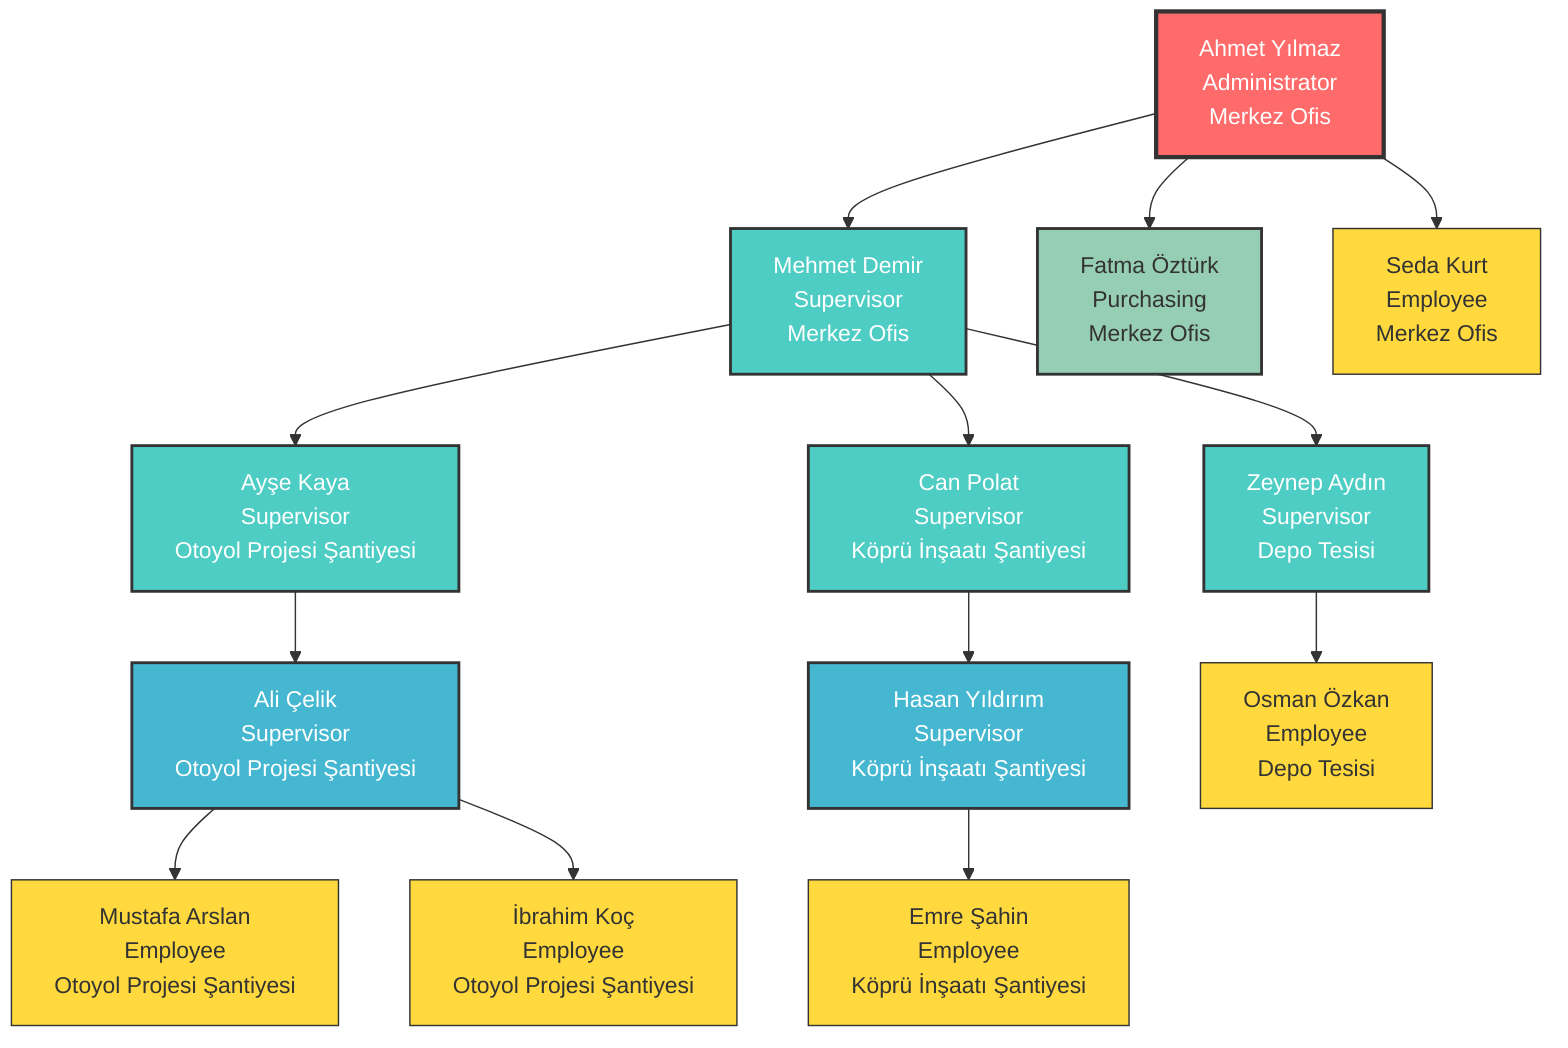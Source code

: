 graph TD
    %% Turkish Construction Company Organizational Chart

    %% Define nodes with Turkish names and roles
    ahmet_yilmaz["Ahmet Yılmaz<br/>Administrator<br/>Merkez Ofis"]
    mehmet_demir["Mehmet Demir<br/>Supervisor<br/>Merkez Ofis"]
    fatma_ozturk["Fatma Öztürk<br/>Purchasing<br/>Merkez Ofis"]
    ayse_kaya["Ayşe Kaya<br/>Supervisor<br/>Otoyol Projesi Şantiyesi"]
    can_polat["Can Polat<br/>Supervisor<br/>Köprü İnşaatı Şantiyesi"]
    zeynep_aydin["Zeynep Aydın<br/>Supervisor<br/>Depo Tesisi"]
    ali_celik["Ali Çelik<br/>Supervisor<br/>Otoyol Projesi Şantiyesi"]
    mustafa_arslan["Mustafa Arslan<br/>Employee<br/>Otoyol Projesi Şantiyesi"]
    ibrahim_koc["İbrahim Koç<br/>Employee<br/>Otoyol Projesi Şantiyesi"]
    hasan_yildirim["Hasan Yıldırım<br/>Supervisor<br/>Köprü İnşaatı Şantiyesi"]
    emre_sahin["Emre Şahin<br/>Employee<br/>Köprü İnşaatı Şantiyesi"]
    osman_ozkan["Osman Özkan<br/>Employee<br/>Depo Tesisi"]
    seda_kurt["Seda Kurt<br/>Employee<br/>Merkez Ofis"]

    %% Define hierarchy relationships
    ahmet_yilmaz --> mehmet_demir
    ahmet_yilmaz --> fatma_ozturk
    mehmet_demir --> ayse_kaya
    mehmet_demir --> can_polat
    mehmet_demir --> zeynep_aydin
    ayse_kaya --> ali_celik
    ali_celik --> mustafa_arslan
    ali_celik --> ibrahim_koc
    can_polat --> hasan_yildirim
    hasan_yildirim --> emre_sahin
    zeynep_aydin --> osman_ozkan
    ahmet_yilmaz --> seda_kurt

    %% Styling
    classDef ceoStyle fill:#ff6b6b,stroke:#333,stroke-width:3px,color:#fff
    classDef managerStyle fill:#4ecdc4,stroke:#333,stroke-width:2px,color:#fff
    classDef supervisorStyle fill:#45b7d1,stroke:#333,stroke-width:2px,color:#fff
    classDef purchasingStyle fill:#96ceb4,stroke:#333,stroke-width:2px,color:#333
    classDef employeeStyle fill:#ffd93d,stroke:#333,stroke-width:1px,color:#333

    %% Apply styles to nodes
    class ahmet_yilmaz ceoStyle
    class mehmet_demir,ayse_kaya,can_polat,zeynep_aydin managerStyle
    class ali_celik,hasan_yildirim supervisorStyle
    class fatma_ozturk purchasingStyle
    class mustafa_arslan,ibrahim_koc,emre_sahin,osman_ozkan,seda_kurt employeeStyle